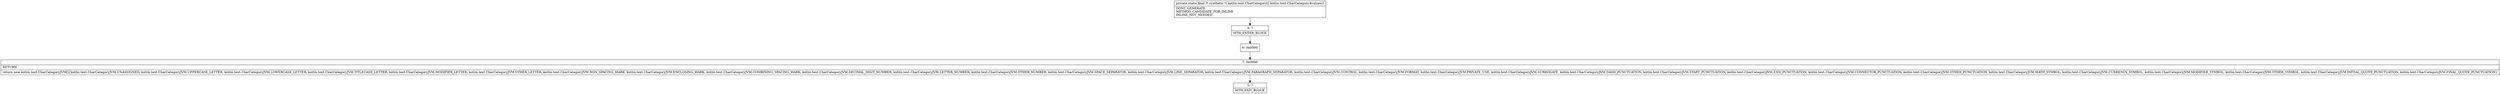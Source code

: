 digraph "CFG forkotlin.text.CharCategory.$values()[Lkotlin\/text\/CharCategory;" {
Node_4 [shape=record,label="{4\:\ ?|MTH_ENTER_BLOCK\l}"];
Node_6 [shape=record,label="{6\:\ 0x0000}"];
Node_7 [shape=record,label="{7\:\ 0x00b0|RETURN\l|return new kotlin.text.CharCategoryJVM[]\{kotlin.text.CharCategoryJVM.UNASSIGNED, kotlin.text.CharCategoryJVM.UPPERCASE_LETTER, kotlin.text.CharCategoryJVM.LOWERCASE_LETTER, kotlin.text.CharCategoryJVM.TITLECASE_LETTER, kotlin.text.CharCategoryJVM.MODIFIER_LETTER, kotlin.text.CharCategoryJVM.OTHER_LETTER, kotlin.text.CharCategoryJVM.NON_SPACING_MARK, kotlin.text.CharCategoryJVM.ENCLOSING_MARK, kotlin.text.CharCategoryJVM.COMBINING_SPACING_MARK, kotlin.text.CharCategoryJVM.DECIMAL_DIGIT_NUMBER, kotlin.text.CharCategoryJVM.LETTER_NUMBER, kotlin.text.CharCategoryJVM.OTHER_NUMBER, kotlin.text.CharCategoryJVM.SPACE_SEPARATOR, kotlin.text.CharCategoryJVM.LINE_SEPARATOR, kotlin.text.CharCategoryJVM.PARAGRAPH_SEPARATOR, kotlin.text.CharCategoryJVM.CONTROL, kotlin.text.CharCategoryJVM.FORMAT, kotlin.text.CharCategoryJVM.PRIVATE_USE, kotlin.text.CharCategoryJVM.SURROGATE, kotlin.text.CharCategoryJVM.DASH_PUNCTUATION, kotlin.text.CharCategoryJVM.START_PUNCTUATION, kotlin.text.CharCategoryJVM.END_PUNCTUATION, kotlin.text.CharCategoryJVM.CONNECTOR_PUNCTUATION, kotlin.text.CharCategoryJVM.OTHER_PUNCTUATION, kotlin.text.CharCategoryJVM.MATH_SYMBOL, kotlin.text.CharCategoryJVM.CURRENCY_SYMBOL, kotlin.text.CharCategoryJVM.MODIFIER_SYMBOL, kotlin.text.CharCategoryJVM.OTHER_SYMBOL, kotlin.text.CharCategoryJVM.INITIAL_QUOTE_PUNCTUATION, kotlin.text.CharCategoryJVM.FINAL_QUOTE_PUNCTUATION\}\l}"];
Node_5 [shape=record,label="{5\:\ ?|MTH_EXIT_BLOCK\l}"];
MethodNode[shape=record,label="{private static final \/* synthetic *\/ kotlin.text.CharCategory[] kotlin.text.CharCategory.$values()  | DONT_GENERATE\lMETHOD_CANDIDATE_FOR_INLINE\lINLINE_NOT_NEEDED\l}"];
MethodNode -> Node_4;Node_4 -> Node_6;
Node_6 -> Node_7;
Node_7 -> Node_5;
}

